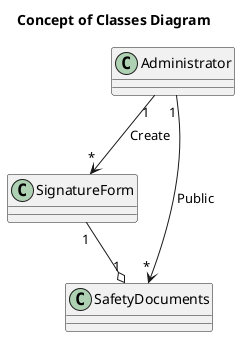 @startuml
title Concept of Classes Diagram 

Class Administrator
Class SignatureForm
Class SafetyDocuments


Administrator"1" --> "*"SignatureForm : Create
Administrator"1" --> "*"SafetyDocuments : Public
SignatureForm"1" --o "1"SafetyDocuments

@enduml
